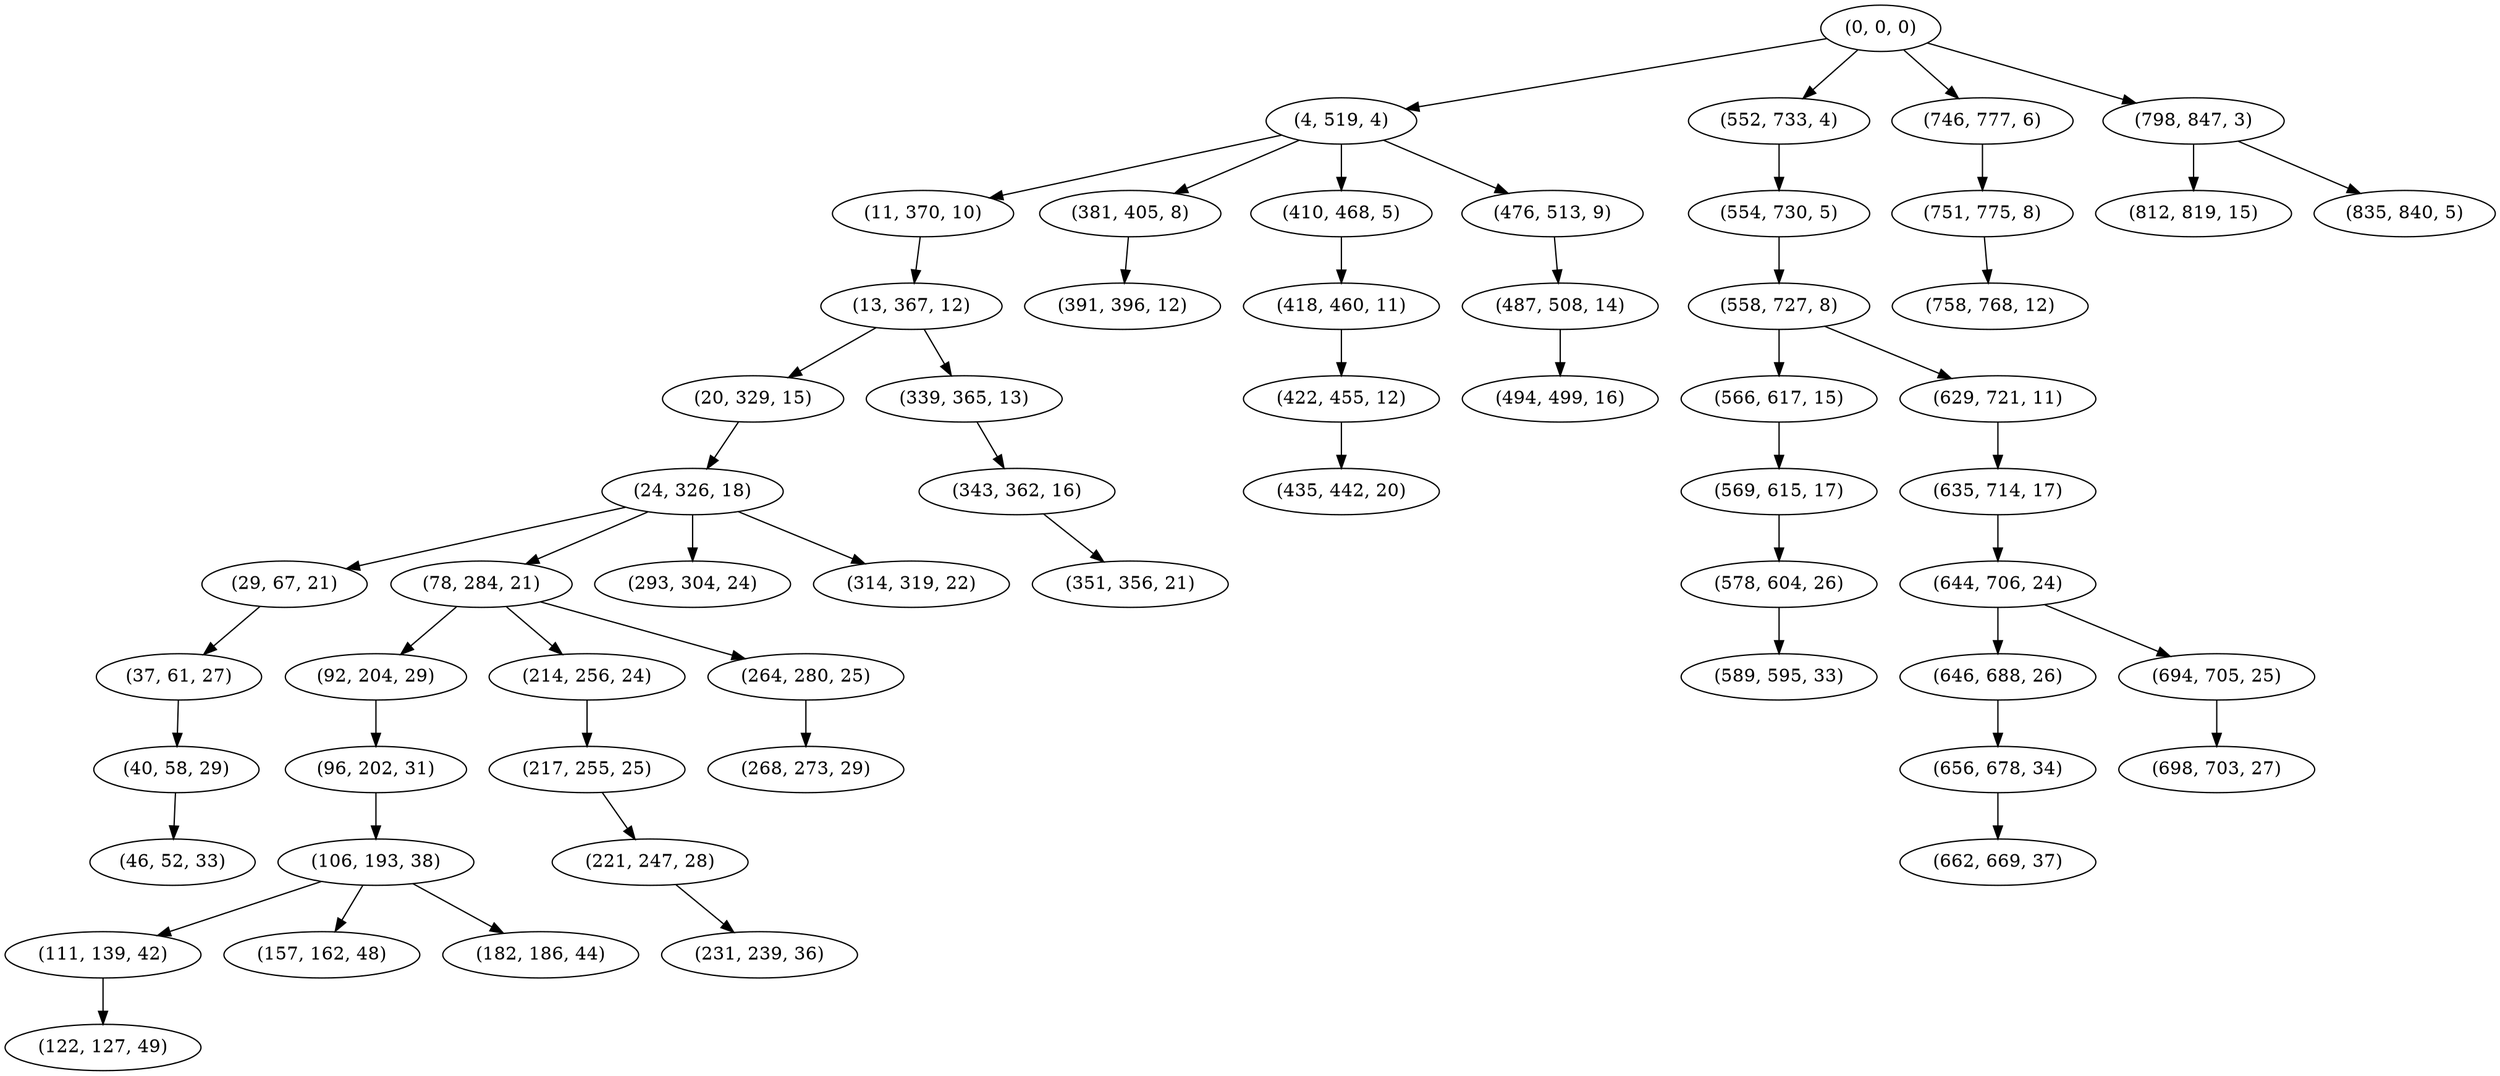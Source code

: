 digraph tree {
    "(0, 0, 0)";
    "(4, 519, 4)";
    "(11, 370, 10)";
    "(13, 367, 12)";
    "(20, 329, 15)";
    "(24, 326, 18)";
    "(29, 67, 21)";
    "(37, 61, 27)";
    "(40, 58, 29)";
    "(46, 52, 33)";
    "(78, 284, 21)";
    "(92, 204, 29)";
    "(96, 202, 31)";
    "(106, 193, 38)";
    "(111, 139, 42)";
    "(122, 127, 49)";
    "(157, 162, 48)";
    "(182, 186, 44)";
    "(214, 256, 24)";
    "(217, 255, 25)";
    "(221, 247, 28)";
    "(231, 239, 36)";
    "(264, 280, 25)";
    "(268, 273, 29)";
    "(293, 304, 24)";
    "(314, 319, 22)";
    "(339, 365, 13)";
    "(343, 362, 16)";
    "(351, 356, 21)";
    "(381, 405, 8)";
    "(391, 396, 12)";
    "(410, 468, 5)";
    "(418, 460, 11)";
    "(422, 455, 12)";
    "(435, 442, 20)";
    "(476, 513, 9)";
    "(487, 508, 14)";
    "(494, 499, 16)";
    "(552, 733, 4)";
    "(554, 730, 5)";
    "(558, 727, 8)";
    "(566, 617, 15)";
    "(569, 615, 17)";
    "(578, 604, 26)";
    "(589, 595, 33)";
    "(629, 721, 11)";
    "(635, 714, 17)";
    "(644, 706, 24)";
    "(646, 688, 26)";
    "(656, 678, 34)";
    "(662, 669, 37)";
    "(694, 705, 25)";
    "(698, 703, 27)";
    "(746, 777, 6)";
    "(751, 775, 8)";
    "(758, 768, 12)";
    "(798, 847, 3)";
    "(812, 819, 15)";
    "(835, 840, 5)";
    "(0, 0, 0)" -> "(4, 519, 4)";
    "(0, 0, 0)" -> "(552, 733, 4)";
    "(0, 0, 0)" -> "(746, 777, 6)";
    "(0, 0, 0)" -> "(798, 847, 3)";
    "(4, 519, 4)" -> "(11, 370, 10)";
    "(4, 519, 4)" -> "(381, 405, 8)";
    "(4, 519, 4)" -> "(410, 468, 5)";
    "(4, 519, 4)" -> "(476, 513, 9)";
    "(11, 370, 10)" -> "(13, 367, 12)";
    "(13, 367, 12)" -> "(20, 329, 15)";
    "(13, 367, 12)" -> "(339, 365, 13)";
    "(20, 329, 15)" -> "(24, 326, 18)";
    "(24, 326, 18)" -> "(29, 67, 21)";
    "(24, 326, 18)" -> "(78, 284, 21)";
    "(24, 326, 18)" -> "(293, 304, 24)";
    "(24, 326, 18)" -> "(314, 319, 22)";
    "(29, 67, 21)" -> "(37, 61, 27)";
    "(37, 61, 27)" -> "(40, 58, 29)";
    "(40, 58, 29)" -> "(46, 52, 33)";
    "(78, 284, 21)" -> "(92, 204, 29)";
    "(78, 284, 21)" -> "(214, 256, 24)";
    "(78, 284, 21)" -> "(264, 280, 25)";
    "(92, 204, 29)" -> "(96, 202, 31)";
    "(96, 202, 31)" -> "(106, 193, 38)";
    "(106, 193, 38)" -> "(111, 139, 42)";
    "(106, 193, 38)" -> "(157, 162, 48)";
    "(106, 193, 38)" -> "(182, 186, 44)";
    "(111, 139, 42)" -> "(122, 127, 49)";
    "(214, 256, 24)" -> "(217, 255, 25)";
    "(217, 255, 25)" -> "(221, 247, 28)";
    "(221, 247, 28)" -> "(231, 239, 36)";
    "(264, 280, 25)" -> "(268, 273, 29)";
    "(339, 365, 13)" -> "(343, 362, 16)";
    "(343, 362, 16)" -> "(351, 356, 21)";
    "(381, 405, 8)" -> "(391, 396, 12)";
    "(410, 468, 5)" -> "(418, 460, 11)";
    "(418, 460, 11)" -> "(422, 455, 12)";
    "(422, 455, 12)" -> "(435, 442, 20)";
    "(476, 513, 9)" -> "(487, 508, 14)";
    "(487, 508, 14)" -> "(494, 499, 16)";
    "(552, 733, 4)" -> "(554, 730, 5)";
    "(554, 730, 5)" -> "(558, 727, 8)";
    "(558, 727, 8)" -> "(566, 617, 15)";
    "(558, 727, 8)" -> "(629, 721, 11)";
    "(566, 617, 15)" -> "(569, 615, 17)";
    "(569, 615, 17)" -> "(578, 604, 26)";
    "(578, 604, 26)" -> "(589, 595, 33)";
    "(629, 721, 11)" -> "(635, 714, 17)";
    "(635, 714, 17)" -> "(644, 706, 24)";
    "(644, 706, 24)" -> "(646, 688, 26)";
    "(644, 706, 24)" -> "(694, 705, 25)";
    "(646, 688, 26)" -> "(656, 678, 34)";
    "(656, 678, 34)" -> "(662, 669, 37)";
    "(694, 705, 25)" -> "(698, 703, 27)";
    "(746, 777, 6)" -> "(751, 775, 8)";
    "(751, 775, 8)" -> "(758, 768, 12)";
    "(798, 847, 3)" -> "(812, 819, 15)";
    "(798, 847, 3)" -> "(835, 840, 5)";
}
